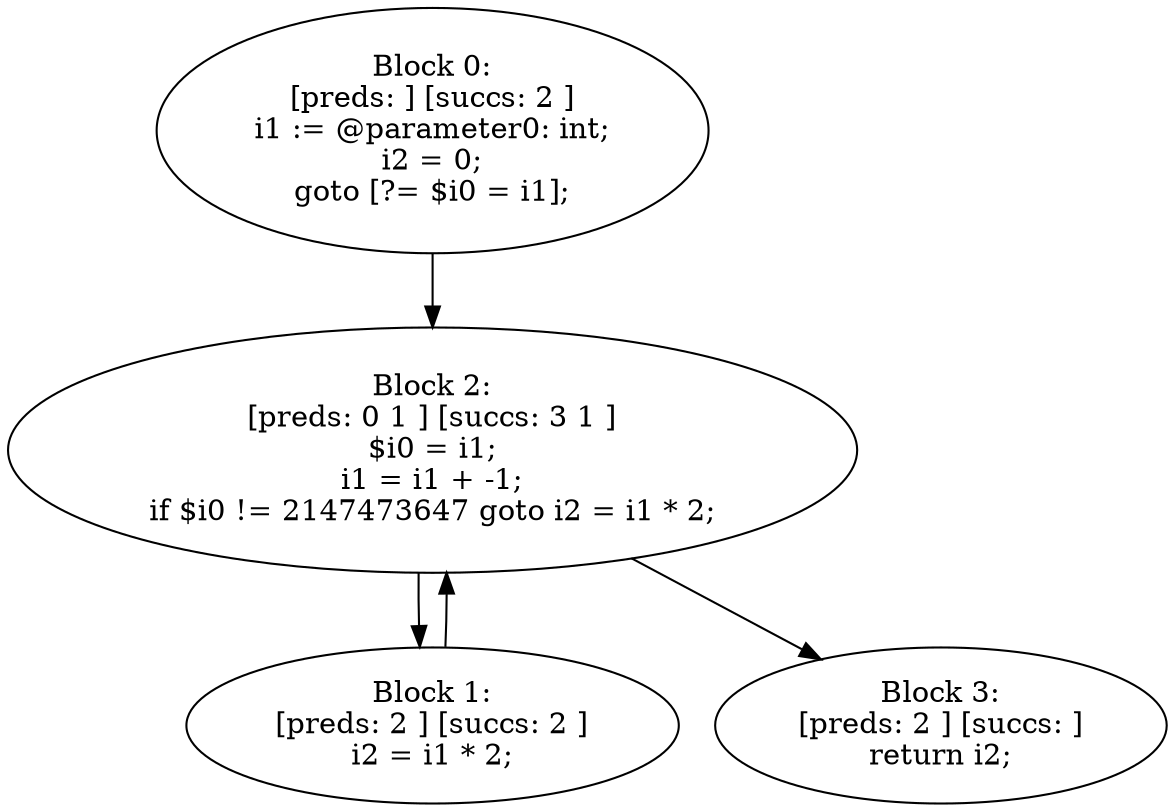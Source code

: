 digraph "unitGraph" {
    "Block 0:
[preds: ] [succs: 2 ]
i1 := @parameter0: int;
i2 = 0;
goto [?= $i0 = i1];
"
    "Block 1:
[preds: 2 ] [succs: 2 ]
i2 = i1 * 2;
"
    "Block 2:
[preds: 0 1 ] [succs: 3 1 ]
$i0 = i1;
i1 = i1 + -1;
if $i0 != 2147473647 goto i2 = i1 * 2;
"
    "Block 3:
[preds: 2 ] [succs: ]
return i2;
"
    "Block 0:
[preds: ] [succs: 2 ]
i1 := @parameter0: int;
i2 = 0;
goto [?= $i0 = i1];
"->"Block 2:
[preds: 0 1 ] [succs: 3 1 ]
$i0 = i1;
i1 = i1 + -1;
if $i0 != 2147473647 goto i2 = i1 * 2;
";
    "Block 1:
[preds: 2 ] [succs: 2 ]
i2 = i1 * 2;
"->"Block 2:
[preds: 0 1 ] [succs: 3 1 ]
$i0 = i1;
i1 = i1 + -1;
if $i0 != 2147473647 goto i2 = i1 * 2;
";
    "Block 2:
[preds: 0 1 ] [succs: 3 1 ]
$i0 = i1;
i1 = i1 + -1;
if $i0 != 2147473647 goto i2 = i1 * 2;
"->"Block 3:
[preds: 2 ] [succs: ]
return i2;
";
    "Block 2:
[preds: 0 1 ] [succs: 3 1 ]
$i0 = i1;
i1 = i1 + -1;
if $i0 != 2147473647 goto i2 = i1 * 2;
"->"Block 1:
[preds: 2 ] [succs: 2 ]
i2 = i1 * 2;
";
}
